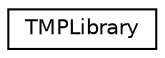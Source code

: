 digraph "Graphical Class Hierarchy"
{
 // LATEX_PDF_SIZE
  edge [fontname="Helvetica",fontsize="10",labelfontname="Helvetica",labelfontsize="10"];
  node [fontname="Helvetica",fontsize="10",shape=record];
  rankdir="LR";
  Node0 [label="TMPLibrary",height=0.2,width=0.4,color="black", fillcolor="white", style="filled",URL="$classTMPLibrary.html",tooltip=" "];
}
